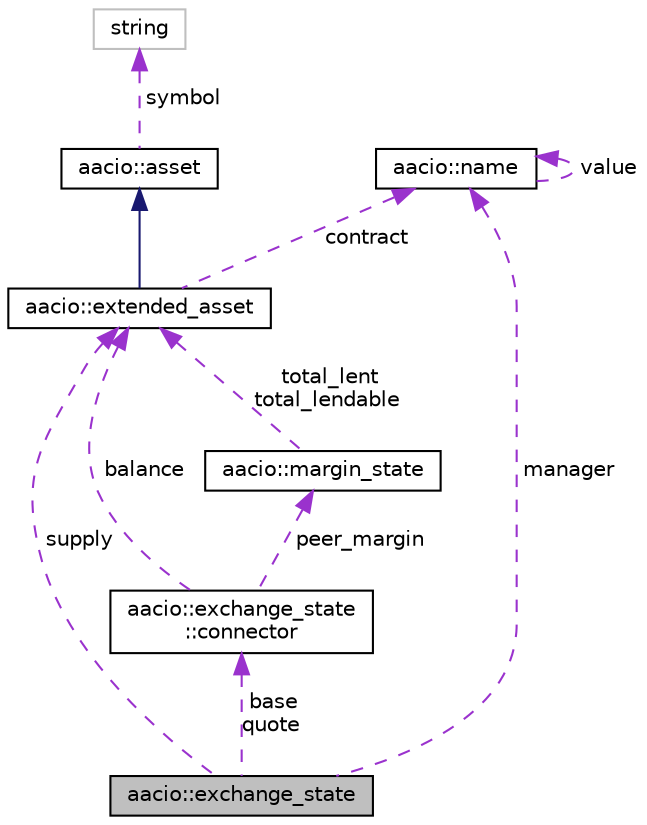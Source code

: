 digraph "aacio::exchange_state"
{
  edge [fontname="Helvetica",fontsize="10",labelfontname="Helvetica",labelfontsize="10"];
  node [fontname="Helvetica",fontsize="10",shape=record];
  Node1 [label="aacio::exchange_state",height=0.2,width=0.4,color="black", fillcolor="grey75", style="filled", fontcolor="black"];
  Node2 -> Node1 [dir="back",color="darkorchid3",fontsize="10",style="dashed",label=" base\nquote" ,fontname="Helvetica"];
  Node2 [label="aacio::exchange_state\l::connector",height=0.2,width=0.4,color="black", fillcolor="white", style="filled",URL="$structaacio_1_1exchange__state_1_1connector.html"];
  Node3 -> Node2 [dir="back",color="darkorchid3",fontsize="10",style="dashed",label=" balance" ,fontname="Helvetica"];
  Node3 [label="aacio::extended_asset",height=0.2,width=0.4,color="black", fillcolor="white", style="filled",URL="$structaacio_1_1extended__asset.html"];
  Node4 -> Node3 [dir="back",color="midnightblue",fontsize="10",style="solid",fontname="Helvetica"];
  Node4 [label="aacio::asset",height=0.2,width=0.4,color="black", fillcolor="white", style="filled",URL="$structaacio_1_1asset.html"];
  Node5 -> Node4 [dir="back",color="darkorchid3",fontsize="10",style="dashed",label=" symbol" ,fontname="Helvetica"];
  Node5 [label="string",height=0.2,width=0.4,color="grey75", fillcolor="white", style="filled"];
  Node6 -> Node3 [dir="back",color="darkorchid3",fontsize="10",style="dashed",label=" contract" ,fontname="Helvetica"];
  Node6 [label="aacio::name",height=0.2,width=0.4,color="black", fillcolor="white", style="filled",URL="$structaacio_1_1name.html",tooltip="wraps a uint64_t to ensure it is only passed to methods that expect a Name "];
  Node6 -> Node6 [dir="back",color="darkorchid3",fontsize="10",style="dashed",label=" value" ,fontname="Helvetica"];
  Node7 -> Node2 [dir="back",color="darkorchid3",fontsize="10",style="dashed",label=" peer_margin" ,fontname="Helvetica"];
  Node7 [label="aacio::margin_state",height=0.2,width=0.4,color="black", fillcolor="white", style="filled",URL="$structaacio_1_1margin__state.html"];
  Node3 -> Node7 [dir="back",color="darkorchid3",fontsize="10",style="dashed",label=" total_lent\ntotal_lendable" ,fontname="Helvetica"];
  Node3 -> Node1 [dir="back",color="darkorchid3",fontsize="10",style="dashed",label=" supply" ,fontname="Helvetica"];
  Node6 -> Node1 [dir="back",color="darkorchid3",fontsize="10",style="dashed",label=" manager" ,fontname="Helvetica"];
}
